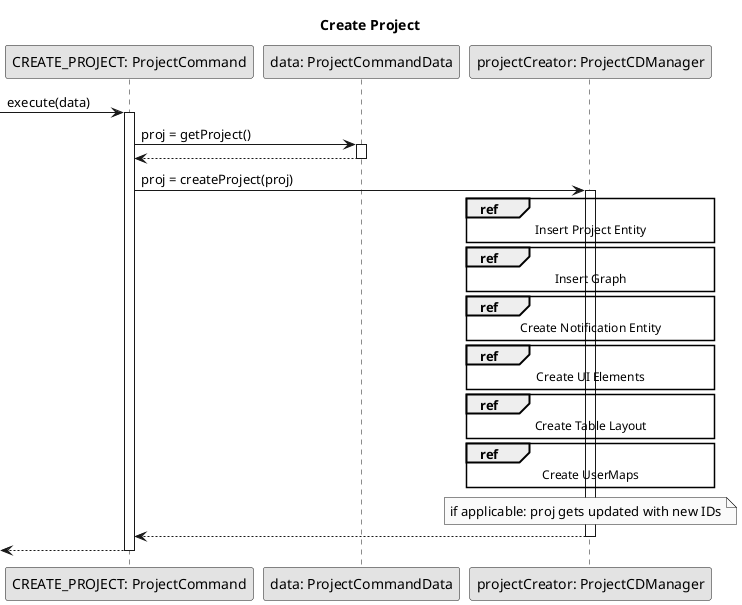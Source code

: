 @startuml

skinparam monochrome true
skinparam shadowing false
skinparam genericDisplay old
skinparam classAttributeIconSize 0
hide circle

title Create Project

participant "CREATE_PROJECT: ProjectCommand" as crtCommand
participant "data: ProjectCommandData" as data
participant "projectCreator: ProjectCDManager" as cd

[-> crtCommand : execute(data)
activate crtCommand
crtCommand -> data : proj = getProject()
activate data
data --> crtCommand
deactivate data
crtCommand -> cd : proj = createProject(proj)
activate cd
ref over cd
    Insert Project Entity
end
ref over cd
    Insert Graph
end
ref over cd
    Create Notification Entity
end
ref over cd
    Create UI Elements
end
ref over cd
    Create Table Layout
end
ref over cd
    Create UserMaps
end
note over cd
    if applicable: proj gets updated with new IDs
end note
cd --> crtCommand
deactivate cd
crtCommand -->[
deactivate crtCommand


@enduml
